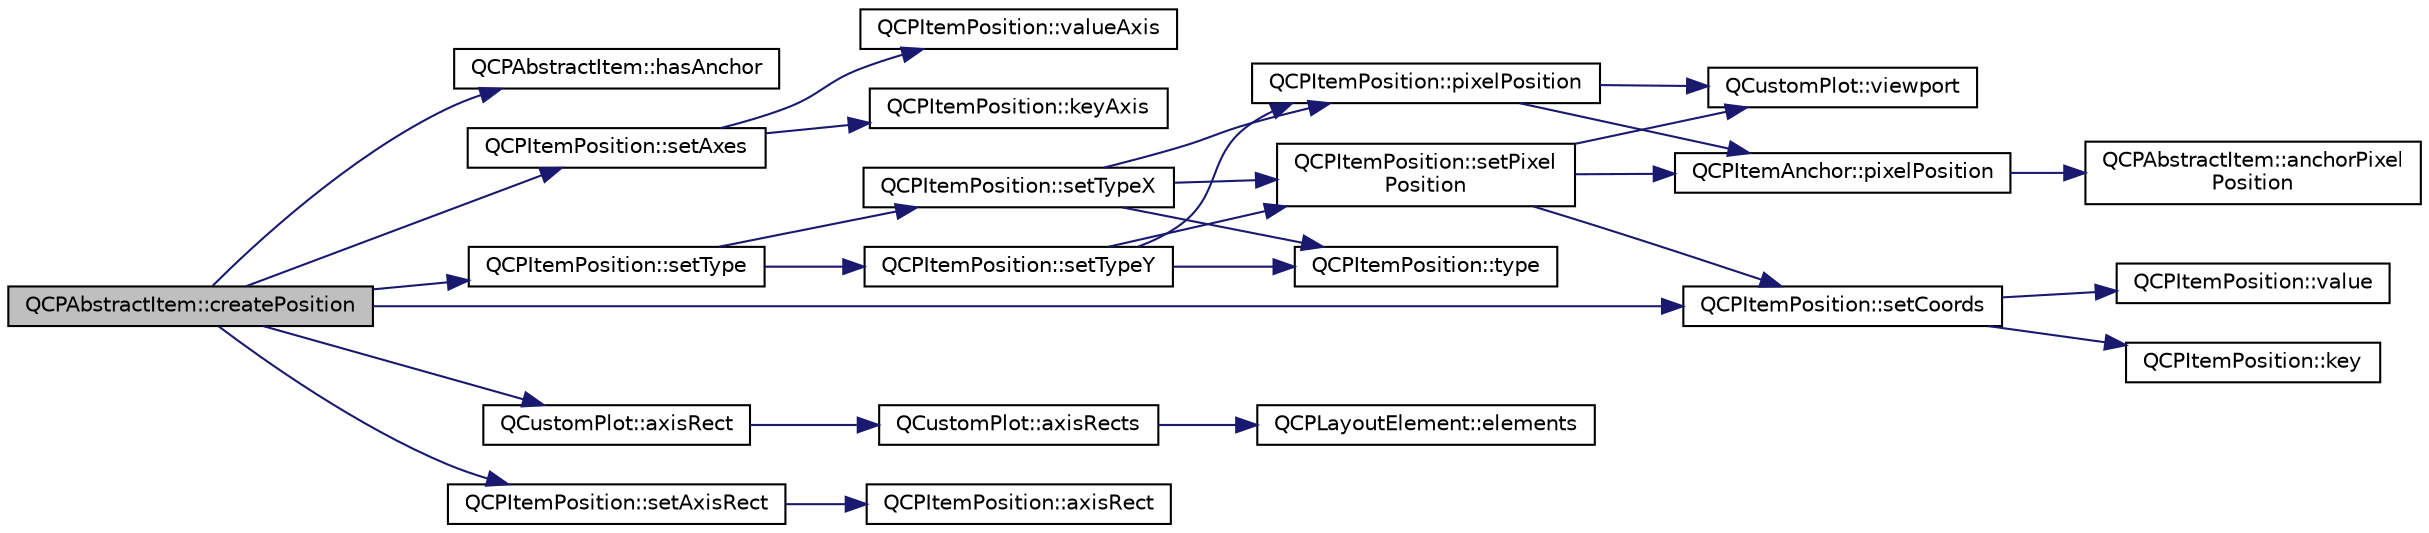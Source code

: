 digraph "QCPAbstractItem::createPosition"
{
  edge [fontname="Helvetica",fontsize="10",labelfontname="Helvetica",labelfontsize="10"];
  node [fontname="Helvetica",fontsize="10",shape=record];
  rankdir="LR";
  Node93 [label="QCPAbstractItem::createPosition",height=0.2,width=0.4,color="black", fillcolor="grey75", style="filled", fontcolor="black"];
  Node93 -> Node94 [color="midnightblue",fontsize="10",style="solid",fontname="Helvetica"];
  Node94 [label="QCPAbstractItem::hasAnchor",height=0.2,width=0.4,color="black", fillcolor="white", style="filled",URL="$class_q_c_p_abstract_item.html#a84914f4516f9b38ef0bd89eafe3dbda7"];
  Node93 -> Node95 [color="midnightblue",fontsize="10",style="solid",fontname="Helvetica"];
  Node95 [label="QCPItemPosition::setAxes",height=0.2,width=0.4,color="black", fillcolor="white", style="filled",URL="$class_q_c_p_item_position.html#a2185f45c75ac8cb9be89daeaaad50e37"];
  Node95 -> Node96 [color="midnightblue",fontsize="10",style="solid",fontname="Helvetica"];
  Node96 [label="QCPItemPosition::keyAxis",height=0.2,width=0.4,color="black", fillcolor="white", style="filled",URL="$class_q_c_p_item_position.html#a9ad34861fbfd8be8b8270c16f879169c"];
  Node95 -> Node97 [color="midnightblue",fontsize="10",style="solid",fontname="Helvetica"];
  Node97 [label="QCPItemPosition::valueAxis",height=0.2,width=0.4,color="black", fillcolor="white", style="filled",URL="$class_q_c_p_item_position.html#a356ac94e7e73d88deb7f2841c0d0c734"];
  Node93 -> Node98 [color="midnightblue",fontsize="10",style="solid",fontname="Helvetica"];
  Node98 [label="QCPItemPosition::setType",height=0.2,width=0.4,color="black", fillcolor="white", style="filled",URL="$class_q_c_p_item_position.html#aa476abf71ed8fa4c537457ebb1a754ad"];
  Node98 -> Node99 [color="midnightblue",fontsize="10",style="solid",fontname="Helvetica"];
  Node99 [label="QCPItemPosition::setTypeX",height=0.2,width=0.4,color="black", fillcolor="white", style="filled",URL="$class_q_c_p_item_position.html#a2113b2351d6d00457fb3559a4e20c3ea"];
  Node99 -> Node100 [color="midnightblue",fontsize="10",style="solid",fontname="Helvetica"];
  Node100 [label="QCPItemPosition::pixelPosition",height=0.2,width=0.4,color="black", fillcolor="white", style="filled",URL="$class_q_c_p_item_position.html#a8be9a4787635433edecc75164beb748d"];
  Node100 -> Node101 [color="midnightblue",fontsize="10",style="solid",fontname="Helvetica"];
  Node101 [label="QCPItemAnchor::pixelPosition",height=0.2,width=0.4,color="black", fillcolor="white", style="filled",URL="$class_q_c_p_item_anchor.html#a06dcfb7220d26eee93eef56ae66582cb"];
  Node101 -> Node102 [color="midnightblue",fontsize="10",style="solid",fontname="Helvetica"];
  Node102 [label="QCPAbstractItem::anchorPixel\lPosition",height=0.2,width=0.4,color="black", fillcolor="white", style="filled",URL="$class_q_c_p_abstract_item.html#ada5bad4e1196c4fc0d0d12328e24b8f2"];
  Node100 -> Node103 [color="midnightblue",fontsize="10",style="solid",fontname="Helvetica"];
  Node103 [label="QCustomPlot::viewport",height=0.2,width=0.4,color="black", fillcolor="white", style="filled",URL="$class_q_custom_plot.html#a19842409b18f556b256d05e97fffc670"];
  Node99 -> Node104 [color="midnightblue",fontsize="10",style="solid",fontname="Helvetica"];
  Node104 [label="QCPItemPosition::type",height=0.2,width=0.4,color="black", fillcolor="white", style="filled",URL="$class_q_c_p_item_position.html#abfd74d86bd799306ce0295ffe433bdfc"];
  Node99 -> Node105 [color="midnightblue",fontsize="10",style="solid",fontname="Helvetica"];
  Node105 [label="QCPItemPosition::setPixel\lPosition",height=0.2,width=0.4,color="black", fillcolor="white", style="filled",URL="$class_q_c_p_item_position.html#a8d4f858f2089973967cf9cb81970ef0a"];
  Node105 -> Node101 [color="midnightblue",fontsize="10",style="solid",fontname="Helvetica"];
  Node105 -> Node103 [color="midnightblue",fontsize="10",style="solid",fontname="Helvetica"];
  Node105 -> Node106 [color="midnightblue",fontsize="10",style="solid",fontname="Helvetica"];
  Node106 [label="QCPItemPosition::setCoords",height=0.2,width=0.4,color="black", fillcolor="white", style="filled",URL="$class_q_c_p_item_position.html#aa988ba4e87ab684c9021017dcaba945f"];
  Node106 -> Node107 [color="midnightblue",fontsize="10",style="solid",fontname="Helvetica"];
  Node107 [label="QCPItemPosition::key",height=0.2,width=0.4,color="black", fillcolor="white", style="filled",URL="$class_q_c_p_item_position.html#a6fc519f1b73722a8d0cff7d4d647407e"];
  Node106 -> Node108 [color="midnightblue",fontsize="10",style="solid",fontname="Helvetica"];
  Node108 [label="QCPItemPosition::value",height=0.2,width=0.4,color="black", fillcolor="white", style="filled",URL="$class_q_c_p_item_position.html#acfcf86f840a7366a4299bff593d5d636"];
  Node98 -> Node109 [color="midnightblue",fontsize="10",style="solid",fontname="Helvetica"];
  Node109 [label="QCPItemPosition::setTypeY",height=0.2,width=0.4,color="black", fillcolor="white", style="filled",URL="$class_q_c_p_item_position.html#ac2a454aa5a54c1615c50686601ec4510"];
  Node109 -> Node100 [color="midnightblue",fontsize="10",style="solid",fontname="Helvetica"];
  Node109 -> Node104 [color="midnightblue",fontsize="10",style="solid",fontname="Helvetica"];
  Node109 -> Node105 [color="midnightblue",fontsize="10",style="solid",fontname="Helvetica"];
  Node93 -> Node110 [color="midnightblue",fontsize="10",style="solid",fontname="Helvetica"];
  Node110 [label="QCustomPlot::axisRect",height=0.2,width=0.4,color="black", fillcolor="white", style="filled",URL="$class_q_custom_plot.html#ae5eefcb5f6ca26689b1fd4f6e25b42f9"];
  Node110 -> Node111 [color="midnightblue",fontsize="10",style="solid",fontname="Helvetica"];
  Node111 [label="QCustomPlot::axisRects",height=0.2,width=0.4,color="black", fillcolor="white", style="filled",URL="$class_q_custom_plot.html#a12af771429e2d7e313c8c5d5fca068fe"];
  Node111 -> Node112 [color="midnightblue",fontsize="10",style="solid",fontname="Helvetica"];
  Node112 [label="QCPLayoutElement::elements",height=0.2,width=0.4,color="black", fillcolor="white", style="filled",URL="$class_q_c_p_layout_element.html#a76dec8cb31e498994a944d7647a43309"];
  Node93 -> Node113 [color="midnightblue",fontsize="10",style="solid",fontname="Helvetica"];
  Node113 [label="QCPItemPosition::setAxisRect",height=0.2,width=0.4,color="black", fillcolor="white", style="filled",URL="$class_q_c_p_item_position.html#a0cd9b326fb324710169e92e8ca0041c2"];
  Node113 -> Node114 [color="midnightblue",fontsize="10",style="solid",fontname="Helvetica"];
  Node114 [label="QCPItemPosition::axisRect",height=0.2,width=0.4,color="black", fillcolor="white", style="filled",URL="$class_q_c_p_item_position.html#ae4081cfe7575f922f403c6e3a2ce7891"];
  Node93 -> Node106 [color="midnightblue",fontsize="10",style="solid",fontname="Helvetica"];
}
